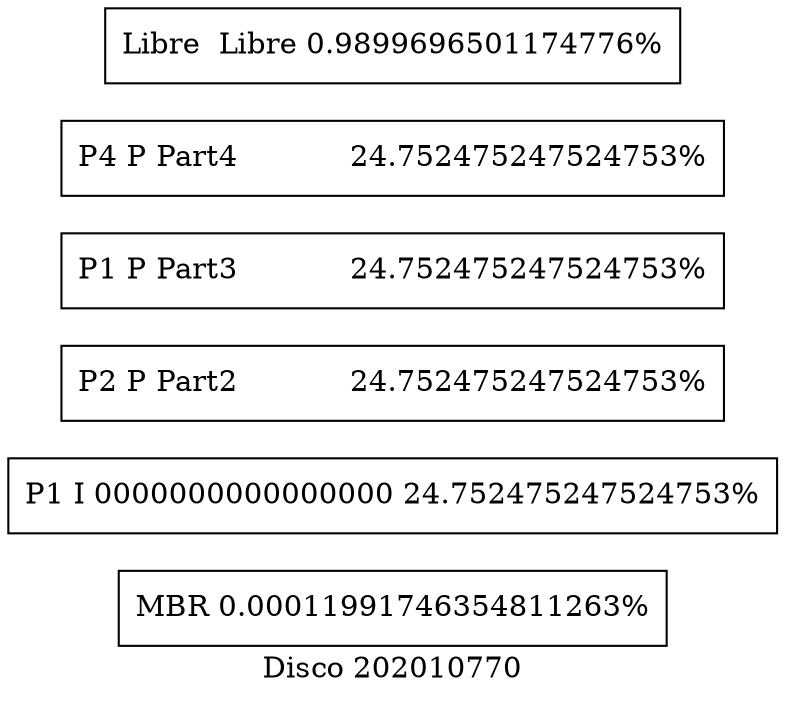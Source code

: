 
        digraph lista {
   
        rankdir=LR;
        graph[label="Disco 202010770"];


        node [shape=box, style=filled, fillcolor=white]; 

        inicio[label="MBR 0.00011991746354811263%"];
        
                partition1[label="P1 I 0000000000000000 24.752475247524753%"];
                
                partition2[label="P2 P Part2            24.752475247524753%"];
                
                partition3[label="P1 P Part3            24.752475247524753%"];
                
                partition4[label="P4 P Part4            24.752475247524753%"];
                   
                    libre[label="Libre  Libre 0.9899696501174776%"];  }